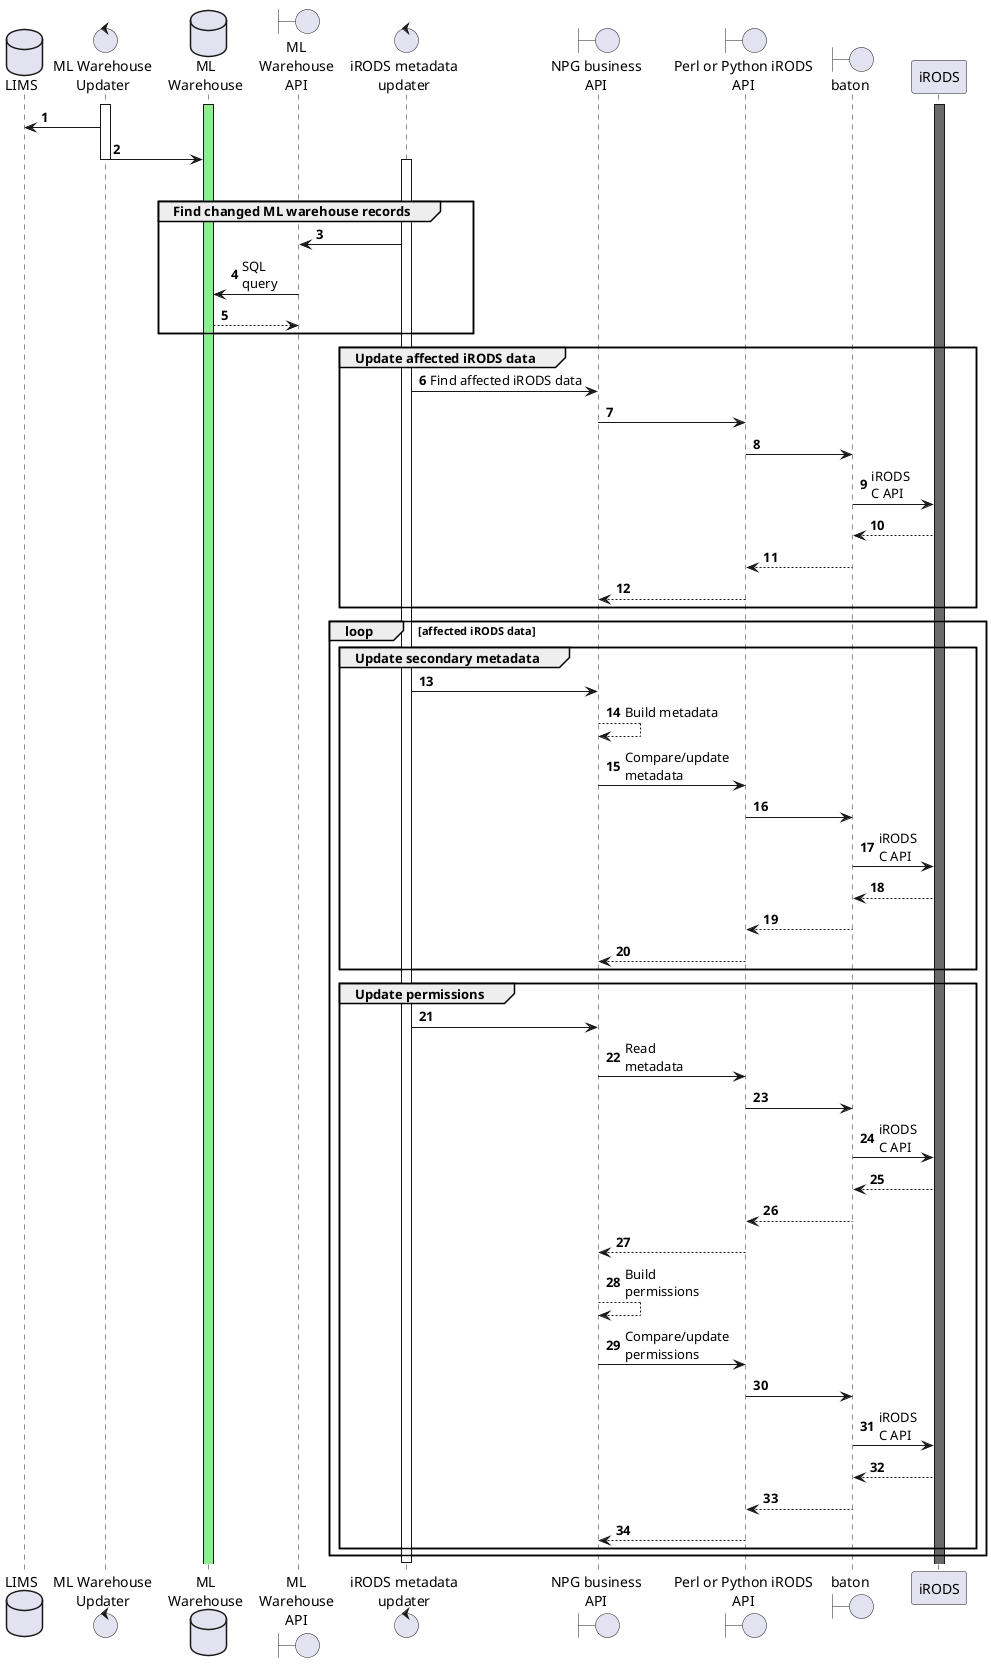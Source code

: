 @startuml
'https://plantuml.com/sequence-diagram

autonumber
database "LIMS" as lims
control "ML Warehouse\nUpdater" as wh_updater

database "ML\nWarehouse" as mlwh
boundary "ML\nWarehouse\nAPI" as mlwh_api

control "iRODS metadata\nupdater" as irods_updater

boundary "NPG business\nAPI" as npg_business_api
boundary "Perl or Python iRODS\nAPI" as pp_irods_api

boundary "baton" as baton
participant "iRODS" as irods

activate mlwh #lightgreen
activate irods #dimgray

activate wh_updater
wh_updater -> lims
wh_updater -> mlwh
deactivate wh_updater

group Update iRODS metadata
group Find changed ML warehouse records
activate irods_updater
irods_updater -> mlwh_api
mlwh_api -> mlwh : SQL\nquery
mlwh --> mlwh_api
end group

group Update affected iRODS data
irods_updater -> npg_business_api : Find affected iRODS data
npg_business_api -> pp_irods_api
pp_irods_api -> baton
baton -> irods : iRODS\nC API
irods --> baton
baton --> pp_irods_api
pp_irods_api --> npg_business_api
end group

loop affected iRODS data

group Update secondary metadata
irods_updater -> npg_business_api

npg_business_api --> npg_business_api : Build metadata

npg_business_api -> pp_irods_api : Compare/update\nmetadata
pp_irods_api -> baton
baton -> irods : iRODS\nC API
irods --> baton
baton --> pp_irods_api
pp_irods_api --> npg_business_api
end group

group Update permissions
irods_updater -> npg_business_api
npg_business_api -> pp_irods_api : Read\nmetadata

pp_irods_api -> baton
baton -> irods : iRODS\nC API
irods --> baton
baton --> pp_irods_api
pp_irods_api --> npg_business_api

npg_business_api --> npg_business_api : Build\npermissions

npg_business_api -> pp_irods_api : Compare/update\npermissions
pp_irods_api -> baton
baton -> irods : iRODS\nC API
irods --> baton
baton --> pp_irods_api
pp_irods_api --> npg_business_api
end group
end

deactivate irods_updater

@enduml

